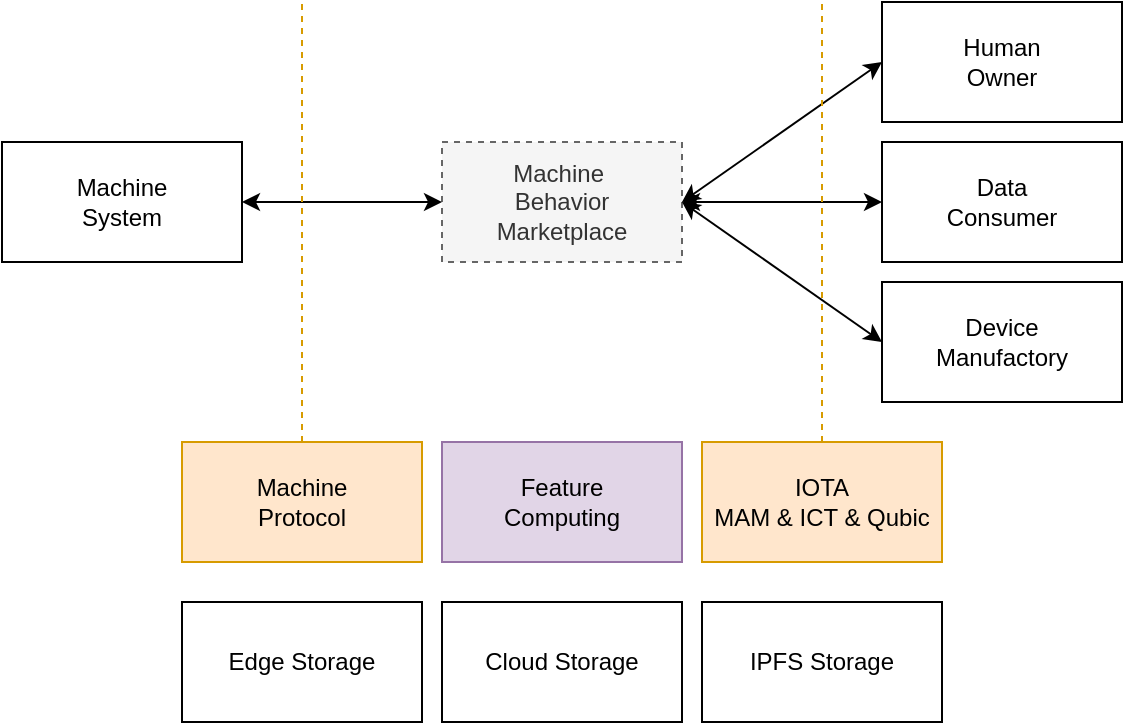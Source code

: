 <mxfile version="10.4.8" type="github"><diagram id="FyKLwY2rC09LsQtiZAwr" name="Page-1"><mxGraphModel dx="711" dy="602" grid="1" gridSize="10" guides="1" tooltips="1" connect="1" arrows="1" fold="1" page="1" pageScale="1" pageWidth="850" pageHeight="1100" math="0" shadow="0"><root><mxCell id="0"/><mxCell id="1" parent="0"/><mxCell id="XmHrJWyt_M7lHS0KrHwF-1" value="&lt;span&gt;Machine&amp;nbsp;&lt;/span&gt;&lt;br&gt;&lt;span&gt;Behavior&lt;/span&gt;&lt;br&gt;&lt;span&gt;Marketplace&lt;/span&gt;" style="rounded=0;whiteSpace=wrap;html=1;fillColor=#f5f5f5;strokeColor=#666666;fontColor=#333333;gradientColor=none;dashed=1;" parent="1" vertex="1"><mxGeometry x="340" y="130" width="120" height="60" as="geometry"/></mxCell><mxCell id="97nY0JmqpkczdnJ-v8mu-1" value="Machine&lt;br&gt;System&lt;br&gt;" style="rounded=0;whiteSpace=wrap;html=1;" parent="1" vertex="1"><mxGeometry x="120" y="130" width="120" height="60" as="geometry"/></mxCell><mxCell id="g7zFXvAbVAu7hrYjj0Qe-1" value="Human&lt;br&gt;Owner&lt;br&gt;" style="rounded=0;whiteSpace=wrap;html=1;" parent="1" vertex="1"><mxGeometry x="560" y="60" width="120" height="60" as="geometry"/></mxCell><mxCell id="g7zFXvAbVAu7hrYjj0Qe-2" value="Device&lt;br&gt;Manufactory&lt;br&gt;" style="rounded=0;whiteSpace=wrap;html=1;" parent="1" vertex="1"><mxGeometry x="560" y="200" width="120" height="60" as="geometry"/></mxCell><mxCell id="g7zFXvAbVAu7hrYjj0Qe-3" value="IOTA&lt;br&gt;MAM &amp;amp; ICT &amp;amp; Qubic" style="rounded=0;whiteSpace=wrap;html=1;fillColor=#ffe6cc;strokeColor=#d79b00;" parent="1" vertex="1"><mxGeometry x="470" y="280" width="120" height="60" as="geometry"/></mxCell><mxCell id="g7zFXvAbVAu7hrYjj0Qe-5" value="IPFS Storage" style="rounded=0;whiteSpace=wrap;html=1;" parent="1" vertex="1"><mxGeometry x="470" y="360" width="120" height="60" as="geometry"/></mxCell><mxCell id="g7zFXvAbVAu7hrYjj0Qe-6" value="Edge Storage" style="rounded=0;whiteSpace=wrap;html=1;" parent="1" vertex="1"><mxGeometry x="210" y="360" width="120" height="60" as="geometry"/></mxCell><mxCell id="OzVFyzVC0tUx3ILVQaz6-2" value="Data&lt;br&gt;Consumer&lt;br&gt;" style="rounded=0;whiteSpace=wrap;html=1;" vertex="1" parent="1"><mxGeometry x="560" y="130" width="120" height="60" as="geometry"/></mxCell><mxCell id="OzVFyzVC0tUx3ILVQaz6-3" value="" style="endArrow=classic;startArrow=classic;html=1;exitX=1;exitY=0.5;exitDx=0;exitDy=0;entryX=0;entryY=0.5;entryDx=0;entryDy=0;" edge="1" parent="1" source="97nY0JmqpkczdnJ-v8mu-1" target="XmHrJWyt_M7lHS0KrHwF-1"><mxGeometry width="50" height="50" relative="1" as="geometry"><mxPoint x="220" y="290" as="sourcePoint"/><mxPoint x="270" y="240" as="targetPoint"/></mxGeometry></mxCell><mxCell id="OzVFyzVC0tUx3ILVQaz6-4" value="" style="endArrow=classic;startArrow=classic;html=1;entryX=0;entryY=0.5;entryDx=0;entryDy=0;exitX=1;exitY=0.5;exitDx=0;exitDy=0;" edge="1" parent="1" source="XmHrJWyt_M7lHS0KrHwF-1" target="OzVFyzVC0tUx3ILVQaz6-2"><mxGeometry width="50" height="50" relative="1" as="geometry"><mxPoint x="460" y="160" as="sourcePoint"/><mxPoint x="350" y="170" as="targetPoint"/></mxGeometry></mxCell><mxCell id="OzVFyzVC0tUx3ILVQaz6-5" value="" style="endArrow=classic;startArrow=classic;html=1;entryX=0;entryY=0.5;entryDx=0;entryDy=0;exitX=1;exitY=0.5;exitDx=0;exitDy=0;" edge="1" parent="1" source="XmHrJWyt_M7lHS0KrHwF-1" target="g7zFXvAbVAu7hrYjj0Qe-1"><mxGeometry width="50" height="50" relative="1" as="geometry"><mxPoint x="470" y="170" as="sourcePoint"/><mxPoint x="570" y="170" as="targetPoint"/></mxGeometry></mxCell><mxCell id="OzVFyzVC0tUx3ILVQaz6-6" value="" style="endArrow=classic;startArrow=classic;html=1;entryX=0;entryY=0.5;entryDx=0;entryDy=0;exitX=1;exitY=0.5;exitDx=0;exitDy=0;" edge="1" parent="1" source="XmHrJWyt_M7lHS0KrHwF-1" target="g7zFXvAbVAu7hrYjj0Qe-2"><mxGeometry width="50" height="50" relative="1" as="geometry"><mxPoint x="470" y="170" as="sourcePoint"/><mxPoint x="570" y="100" as="targetPoint"/></mxGeometry></mxCell><mxCell id="OzVFyzVC0tUx3ILVQaz6-7" value="Cloud Storage" style="rounded=0;whiteSpace=wrap;html=1;" vertex="1" parent="1"><mxGeometry x="340" y="360" width="120" height="60" as="geometry"/></mxCell><mxCell id="OzVFyzVC0tUx3ILVQaz6-8" value="Machine&lt;br&gt;Protocol&lt;br&gt;" style="rounded=0;whiteSpace=wrap;html=1;fillColor=#ffe6cc;strokeColor=#d79b00;" vertex="1" parent="1"><mxGeometry x="210" y="280" width="120" height="60" as="geometry"/></mxCell><mxCell id="OzVFyzVC0tUx3ILVQaz6-9" value="" style="endArrow=none;dashed=1;html=1;exitX=0.5;exitY=0;exitDx=0;exitDy=0;fillColor=#ffe6cc;strokeColor=#d79b00;" edge="1" parent="1" source="OzVFyzVC0tUx3ILVQaz6-8"><mxGeometry width="50" height="50" relative="1" as="geometry"><mxPoint x="260" y="240" as="sourcePoint"/><mxPoint x="270" y="60" as="targetPoint"/></mxGeometry></mxCell><mxCell id="OzVFyzVC0tUx3ILVQaz6-13" value="" style="endArrow=none;dashed=1;html=1;exitX=0.5;exitY=0;exitDx=0;exitDy=0;fillColor=#ffe6cc;strokeColor=#d79b00;" edge="1" parent="1" source="g7zFXvAbVAu7hrYjj0Qe-3"><mxGeometry width="50" height="50" relative="1" as="geometry"><mxPoint x="490" y="310" as="sourcePoint"/><mxPoint x="530" y="60" as="targetPoint"/></mxGeometry></mxCell><mxCell id="OzVFyzVC0tUx3ILVQaz6-15" value="Feature&lt;br&gt;Computing" style="rounded=0;whiteSpace=wrap;html=1;fillColor=#e1d5e7;strokeColor=#9673a6;" vertex="1" parent="1"><mxGeometry x="340" y="280" width="120" height="60" as="geometry"/></mxCell></root></mxGraphModel></diagram></mxfile>